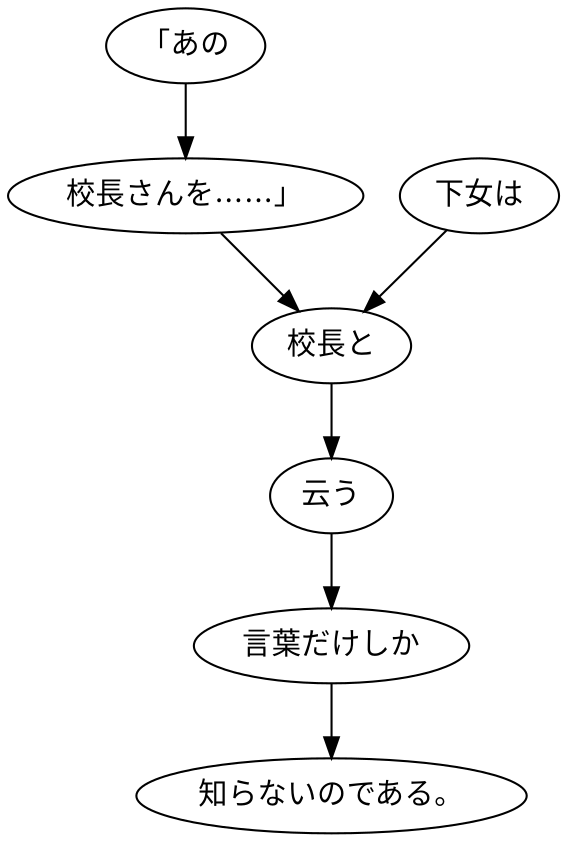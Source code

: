 digraph graph5171 {
	node0 [label="「あの"];
	node1 [label="校長さんを……」"];
	node2 [label="下女は"];
	node3 [label="校長と"];
	node4 [label="云う"];
	node5 [label="言葉だけしか"];
	node6 [label="知らないのである。"];
	node0 -> node1;
	node1 -> node3;
	node2 -> node3;
	node3 -> node4;
	node4 -> node5;
	node5 -> node6;
}
